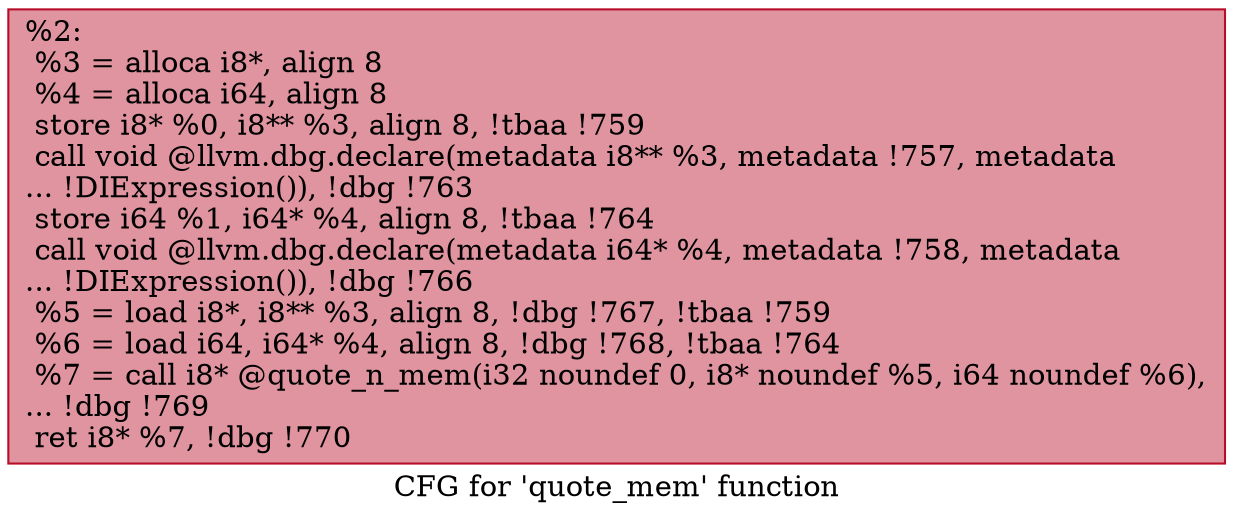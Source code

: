 digraph "CFG for 'quote_mem' function" {
	label="CFG for 'quote_mem' function";

	Node0x86ced0 [shape=record,color="#b70d28ff", style=filled, fillcolor="#b70d2870",label="{%2:\l  %3 = alloca i8*, align 8\l  %4 = alloca i64, align 8\l  store i8* %0, i8** %3, align 8, !tbaa !759\l  call void @llvm.dbg.declare(metadata i8** %3, metadata !757, metadata\l... !DIExpression()), !dbg !763\l  store i64 %1, i64* %4, align 8, !tbaa !764\l  call void @llvm.dbg.declare(metadata i64* %4, metadata !758, metadata\l... !DIExpression()), !dbg !766\l  %5 = load i8*, i8** %3, align 8, !dbg !767, !tbaa !759\l  %6 = load i64, i64* %4, align 8, !dbg !768, !tbaa !764\l  %7 = call i8* @quote_n_mem(i32 noundef 0, i8* noundef %5, i64 noundef %6),\l... !dbg !769\l  ret i8* %7, !dbg !770\l}"];
}
